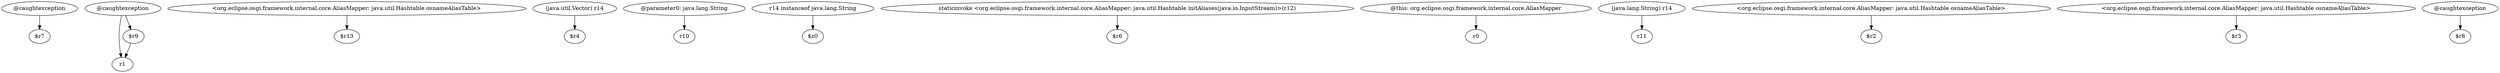 digraph g {
0[label="@caughtexception"]
1[label="$r7"]
0->1[label=""]
2[label="@caughtexception"]
3[label="r1"]
2->3[label=""]
4[label="$r9"]
4->3[label=""]
5[label="<org.eclipse.osgi.framework.internal.core.AliasMapper: java.util.Hashtable osnameAliasTable>"]
6[label="$r13"]
5->6[label=""]
7[label="(java.util.Vector) r14"]
8[label="$r4"]
7->8[label=""]
9[label="@parameter0: java.lang.String"]
10[label="r10"]
9->10[label=""]
11[label="r14 instanceof java.lang.String"]
12[label="$z0"]
11->12[label=""]
13[label="staticinvoke <org.eclipse.osgi.framework.internal.core.AliasMapper: java.util.Hashtable initAliases(java.io.InputStream)>(r12)"]
14[label="$r6"]
13->14[label=""]
15[label="@this: org.eclipse.osgi.framework.internal.core.AliasMapper"]
16[label="r0"]
15->16[label=""]
17[label="(java.lang.String) r14"]
18[label="r11"]
17->18[label=""]
19[label="<org.eclipse.osgi.framework.internal.core.AliasMapper: java.util.Hashtable osnameAliasTable>"]
20[label="$r2"]
19->20[label=""]
21[label="<org.eclipse.osgi.framework.internal.core.AliasMapper: java.util.Hashtable osnameAliasTable>"]
22[label="$r3"]
21->22[label=""]
23[label="@caughtexception"]
24[label="$r8"]
23->24[label=""]
2->4[label=""]
}